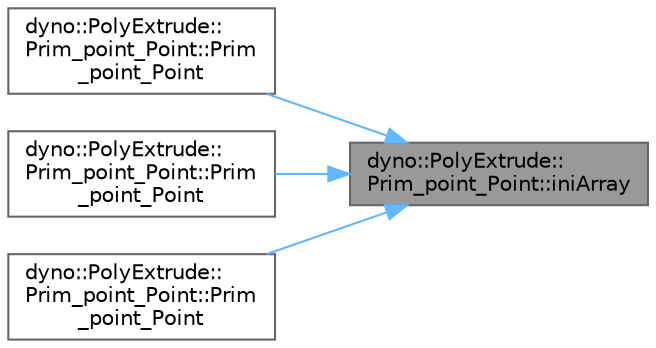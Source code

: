 digraph "dyno::PolyExtrude::Prim_point_Point::iniArray"
{
 // LATEX_PDF_SIZE
  bgcolor="transparent";
  edge [fontname=Helvetica,fontsize=10,labelfontname=Helvetica,labelfontsize=10];
  node [fontname=Helvetica,fontsize=10,shape=box,height=0.2,width=0.4];
  rankdir="RL";
  Node1 [id="Node000001",label="dyno::PolyExtrude::\lPrim_point_Point::iniArray",height=0.2,width=0.4,color="gray40", fillcolor="grey60", style="filled", fontcolor="black",tooltip=" "];
  Node1 -> Node2 [id="edge1_Node000001_Node000002",dir="back",color="steelblue1",style="solid",tooltip=" "];
  Node2 [id="Node000002",label="dyno::PolyExtrude::\lPrim_point_Point::Prim\l_point_Point",height=0.2,width=0.4,color="grey40", fillcolor="white", style="filled",URL="$structdyno_1_1_poly_extrude_1_1_prim__point___point.html#a522660cbb6c408c28ccfee0bc47090a4",tooltip=" "];
  Node1 -> Node3 [id="edge2_Node000001_Node000003",dir="back",color="steelblue1",style="solid",tooltip=" "];
  Node3 [id="Node000003",label="dyno::PolyExtrude::\lPrim_point_Point::Prim\l_point_Point",height=0.2,width=0.4,color="grey40", fillcolor="white", style="filled",URL="$structdyno_1_1_poly_extrude_1_1_prim__point___point.html#a8b5d9c73347fe93fc31c986bef81c7d5",tooltip=" "];
  Node1 -> Node4 [id="edge3_Node000001_Node000004",dir="back",color="steelblue1",style="solid",tooltip=" "];
  Node4 [id="Node000004",label="dyno::PolyExtrude::\lPrim_point_Point::Prim\l_point_Point",height=0.2,width=0.4,color="grey40", fillcolor="white", style="filled",URL="$structdyno_1_1_poly_extrude_1_1_prim__point___point.html#aae9191cb074a3c814fa5b2a5c0e921ce",tooltip=" "];
}
